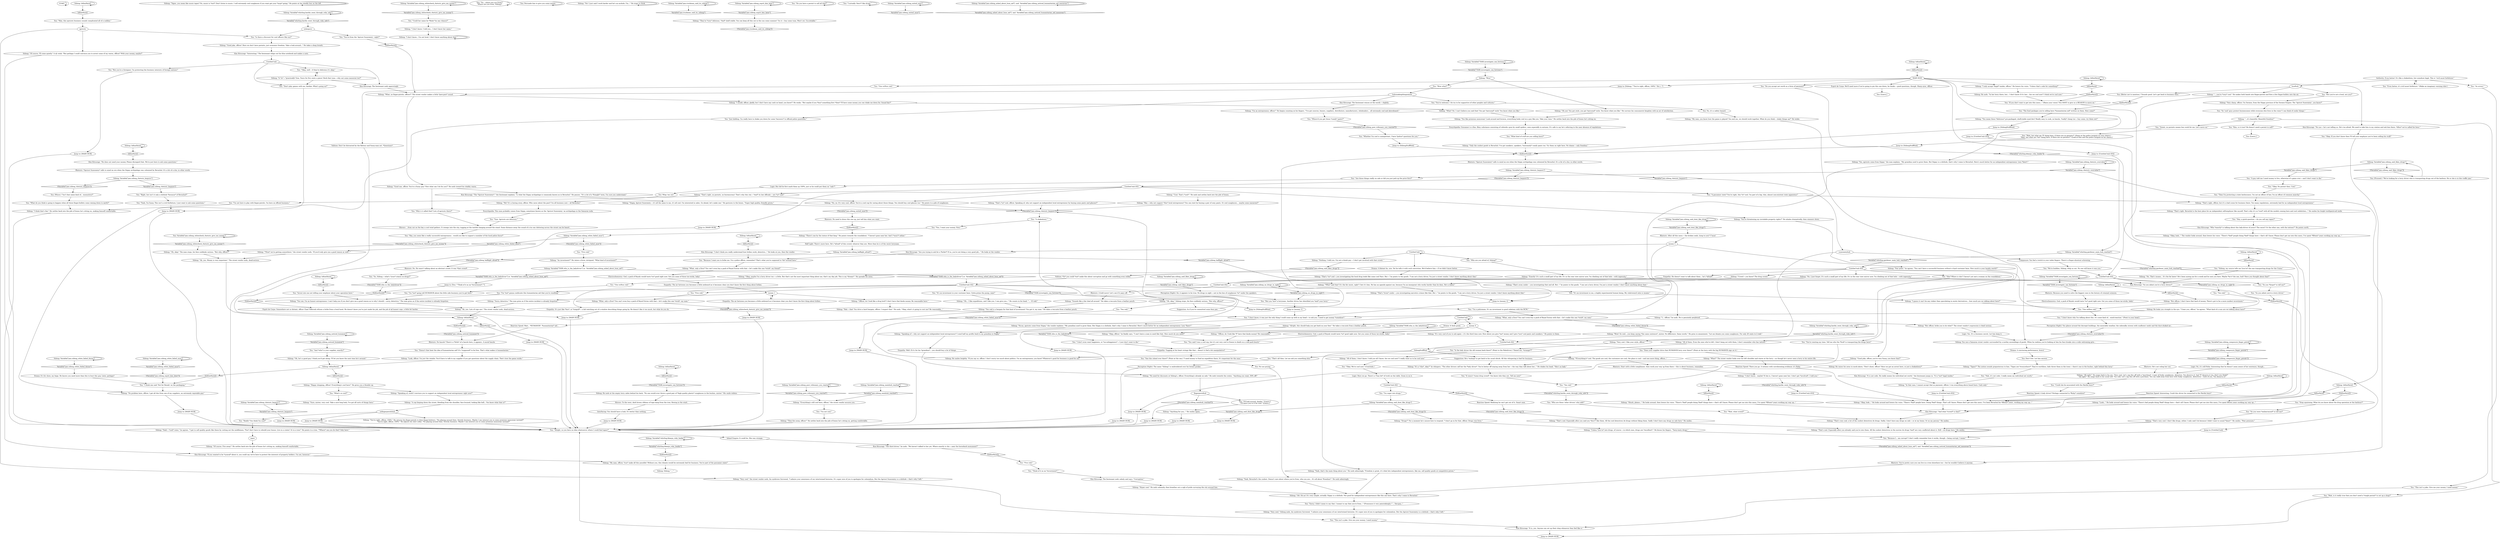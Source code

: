 # JAM / HUMANITARIAN AID
# Siileng, the humanitarian aid guy!
# ==================================================
digraph G {
	  0 [label="START"];
	  1 [label="input"];
	  2 [label="Rhetoric: You're pretty sure you can live in a tree elsewhere too -- but he wouldn't believe it anyway."];
	  3 [label="You: No use prying."];
	  4 [label="Siileng: \"Oh... I like expeditions, and I like you. I can give you...\" He counts in his head. \"... 10 reál.\""];
	  5 [label="Siileng: \"Fair point,\" he agrees, \"You can't have a successful business without a loyal customer base. How much is your loyalty worth?\""];
	  6 [label="You: \"Ten reál.\""];
	  7 [label="Siileng: \"Shush, please...\" He looks around, then lowers his voice. \"There's *bad* people doing *bad* things here -- that's all I know. Please don't get me into this mess, I've spent *fifteen* years working my way up...\""];
	  8 [label="Kim Kitsuragi: \"Who *exactly* is talking about this lady-driver of yours? The racist? Or the other one, with the tattoos?\" He points north."];
	  9 [label="Siileng: \"Tapes, you mean like music tapes? No, music is *out*! Don't listen to music. I sell extremely cool sunglasses if you want get your *mojo* going.\" He points at the shoddy box on the left."];
	  10 [label="You: \"Alright, so you have no idea whatsoever where I could find tapes?\""];
	  11 [label="MAIN HUB"];
	  12 [label="Kim Kitsuragi: \"The *Apricot Suzerainty*,\" the lieutenant explains, \"is what the Siigay archipelago is commonly known as in Revachol.\" He pauses. \"It's a bit of a *fraught* term, I'm sure you understand.\""];
	  13 [label="You: \"Just kidding. I'm really here to shake you down for some *answers* to official police questions.\""];
	  14 [label="You: \"Right, but isn't it only a shithole *because* of Revachol?\""];
	  15 [label="apricots"];
	  16 [label="Siileng: \"Oh! Oh no! It's very simple, actually. Siigay is a shithole. Not good for independent entrepreneurs like this one here. That's why I came to Revachol.\""];
	  17 [label="Jump to: [SiilengStuffHub]"];
	  18 [label="Jump to: [Siileng: \"\"You're right, officer, 100%.\" He r...\"]"];
	  19 [label="You: \"What kind of stuff are you selling here?\""];
	  20 [label="Untitled hub (03)"];
	  21 [label="Siileng: \"Siigay, Apricot Suzerainty -- it's all the same to me, it's all cool. I'm interested in sales. Go ahead, let's make one.\" He gestures to the boxes. \"Super high quality, friendly prices.\""];
	  22 [label="Siileng: \"No-no, apricots come from Siigay,\" the vendor explains. \"My grandma used to grow them. But Siigay is a shithole, that's why I came to Revachol. Here's much better for an independent entrepreneur. Less *laws*.\""];
	  23 [label="Siileng: \"Ah, yes. Money is very important.\" The street vendor nods, dead-serious."];
	  24 [label="Siileng: Variable[\"TASK.investigate_sea_fortress\"]"];
	  25 [label="Variable[\"TASK.investigate_sea_fortress\"]", shape=diamond];
	  26 [label="!(Variable[\"TASK.investigate_sea_fortress\"])", shape=diamond];
	  27 [label="You: \"I'm *not* gonna confiscate this humanitarian aid that you're reselling.\""];
	  28 [label="You: \"I'm *not* going tell HUMANOX about the little side business you've got here.\""];
	  29 [label="Siileng: \"Officer, do I look like *I* have that kinda money? Be reasonable.\""];
	  30 [label="You: \"One million reál.\""];
	  31 [label="Untitled hub (03)"];
	  32 [label="Siileng: \"It's a *she*, okay?\" he whispers. \"The other drivers call her the *lady driver*. You're better off staying away from her -- the way they talk about her...\" He shakes his head. \"She's no lady.\""];
	  33 [label="Jump to: [Untitled hub (03)]"];
	  34 [label="Reaction Speed: A lady driver? Perhaps connected to *Ruby* somehow?"];
	  35 [label="Siileng: \"I don't know... I'm not local. I don't know anything about that.\""];
	  36 [label="Jump to: [Untitled hub (03)]"];
	  37 [label="You: \"So... where are you from?\"\n\"Where are you from, Siileng?\""];
	  38 [label="Siileng: \"Me? It's a boring story, officer. Who cares about the past? I'm all business now -- all Revachol.\""];
	  39 [label="Siileng: He raises his arms in mock alarm. \"Don't shoot, officer! Have we got an arrest here, or just a shakedown?\""];
	  40 [label="You: \"This isn't a joke. Give me your money. I need money.\""];
	  41 [label="hubsmakingthingseasier"];
	  42 [label="Siileng: \"A cop limping down the street, bleeding from the shoulder, face bruised, looking like hell... You know what that is?\""];
	  43 [label="Jump to: [MAIN HUB]"];
	  44 [label="You: \"But you're a foreigner. I'm protecting the business interests of foreign nations!\""];
	  45 [label="You: \"Doesn't that beat the idea of humanitarian aid? It's *supposed* to be free. That's what makes it humanitarian.\""];
	  46 [label="Untitled hub"];
	  47 [label="Esprit de Corps: We'll need more if we're going to pin this one down, he thinks -- good questions, though. Sharp eyes, officer."];
	  48 [label="You: Persuade him to give you some money."];
	  49 [label="You: Variable[\"jam.siileng_whitecheck_rhetoric_give_me_money\"]"];
	  50 [label="Variable[\"jam.siileng_whitecheck_rhetoric_give_me_money\"]", shape=diamond];
	  51 [label="!(Variable[\"jam.siileng_whitecheck_rhetoric_give_me_money\"])", shape=diamond];
	  52 [label="Siileng: Variable[\"jam.siileng_white_failed_once\"]"];
	  53 [label="Variable[\"jam.siileng_white_failed_once\"]", shape=diamond];
	  54 [label="!(Variable[\"jam.siileng_white_failed_once\"])", shape=diamond];
	  55 [label="Siileng: \"Alright, this should help you get back on your feet.\" He takes a ten-note from a leather pouch."];
	  56 [label="You: \"I don't even want happiness, or *un-unhappiness* -- I just don't want to die.\""];
	  57 [label="Rhetoric: After all this mess -- the broken seals, lying to you? C'mon!"];
	  58 [label="Siileng: \"That's *even* cooler -- you investigating narcotics crimes like that. But --\" he points to the goods. \"I am not a lorry driver, I'm just a street vendor. I don't know anything about that.\""];
	  59 [label="Siileng: IsKimHere()"];
	  60 [label="IsKimHere()", shape=diamond];
	  61 [label="!(IsKimHere())", shape=diamond];
	  62 [label="Siileng: \"No! I just said I work harder and he's an asshole. I'm...\" He stops to think."];
	  63 [label="Reaction Speed: Realizing he can't get out of it. Smart man."];
	  64 [label="You: \"Wait, what crowd?\""];
	  65 [label="Siileng: \"All of them, I don't know. I told you all I know. Are we cool now? I really want us to be cool now.\""];
	  66 [label="Siileng: \"I don't know... maybe? If she is, I haven't gone near her. I don't get *involved*, I told you.\""];
	  67 [label="You: \"Hey, you seem like a really successful entrepreneur... would you like to support a member of the local police force?\""];
	  68 [label="Siileng: \"... you're *very* cool.\" He makes both hands into finger-pistols and fires a few finger-bullets into the air."];
	  69 [label="You: \"You're from the 'Apricot Suzerainty', right?\""];
	  70 [label="You: \"Why's it called that? Lots of apricots there?\""];
	  71 [label="You: \"This isn't a joke. Give me your money. I need money.\""];
	  72 [label="Siileng: \"Of course, I'll come quietly.\" A sly wink. \"But perhaps I could convince you to arrest some of my wares, officer? With your money, maybe?\""];
	  73 [label="You: (Wince.) \"Isn't that name kind of... insensitive?\""];
	  74 [label="nolaupuru"];
	  75 [label="Logic: No, it's still Ruby. Interesting that he doesn't seem aware of her existence, though..."];
	  76 [label="nofingerpistolshub"];
	  77 [label="Siileng: \"Cool. That's *cool*.\" He nods and settles back into the pile of boxes."];
	  78 [label="Siileng: Variable[\"jam.truckman_said_its_siileng\"]"];
	  79 [label="Variable[\"jam.truckman_said_its_siileng\"]", shape=diamond];
	  80 [label="!(Variable[\"jam.truckman_said_its_siileng\"])", shape=diamond];
	  81 [label="Jump to: [MAIN HUB]"];
	  82 [label="Siileng: Variable[\"jam.siileng_noticed_humanox\"]"];
	  83 [label="Variable[\"jam.siileng_noticed_humanox\"]", shape=diamond];
	  84 [label="!(Variable[\"jam.siileng_noticed_humanox\"])", shape=diamond];
	  85 [label="Empathy: The air between you becomes a little awkward as it becomes clear you don't know the first thing about bribes."];
	  86 [label="Jump to: [money 1]"];
	  87 [label="Drama: A blatant lie, sire. Yet he tells it with such conviction. We'd believe him -- if we didn't know better."];
	  88 [label="You: \"Who are you afraid of, Siileng?\""];
	  89 [label="You: \"Okay. If you don't know then I'll tell your employer you've been selling his stuff.\""];
	  90 [label="Siileng: \"Okay, look...\" The vendor looks around, then lowers his voice. \"There's *bad* people doing *bad* things here -- that's all I know. Please don't get me into this mess, I've spent *fifteen* years working my way up...\""];
	  91 [label="Siileng: \"All of them. Even the ones who've left. I don't hang out with them, I don't remember who has tattoos.\""];
	  92 [label="Siileng: \"There's one by the statue of that king.\" He points towards the roundabout. \"I haven't gone near her. And I *won't* either.\""];
	  93 [label="You: \"Nah, it's not code. I really mean my individual net worth.\""];
	  94 [label="Siileng: He nods at the empty lorry cabin behind his back. \"No one would ever throw a good pair of *high quality plastic* sunglasses in the bushes, mister.\" His smile widens."];
	  95 [label="Siileng: Variable[\"jam.siileng_mainhub_reached\"]"];
	  96 [label="Variable[\"jam.siileng_mainhub_reached\"]", shape=diamond];
	  97 [label="!(Variable[\"jam.siileng_mainhub_reached\"])", shape=diamond];
	  98 [label="You: Whip 'em out!"];
	  99 [label="Siileng: Variable[\"jam.siileng_rhetoric_overvalue\"]"];
	  100 [label="Variable[\"jam.siileng_rhetoric_overvalue\"]", shape=diamond];
	  101 [label="!(Variable[\"jam.siileng_rhetoric_overvalue\"])", shape=diamond];
	  102 [label="Siileng: \"...it's beautiful. Beautiful freedom!\""];
	  103 [label="Siileng: \"Yeah -- *cool* ruins,\" he agrees. \"I get to sell quality goods like these by cutting out the middlemen. *You* don't have to rebuild your house. Live in a crater! Or in a tree!\" He points to a tree. \"*Where* can you do that? Only here.\""];
	  104 [label="Siileng: \"Oh yes! You got style, you got *personal* style. You know what you like.\" He surveys his consumerist kingdom with an air of satisfaction."];
	  105 [label="You: \"Wow what?\""];
	  106 [label="You: [Leave.]"];
	  107 [label="Kim Kitsuragi: \"It is, yes. Anyone can set up their shop whenever they feel like it.\""];
	  108 [label="Siileng: IsKimHere()"];
	  109 [label="IsKimHere()", shape=diamond];
	  110 [label="!(IsKimHere())", shape=diamond];
	  111 [label="SiilengStuffHub"];
	  112 [label="You: \"And *who* is your supplier, exactly?\""];
	  113 [label="Reaction Speed: Wait... *HUMANOX*, *humanitarian* aid..."];
	  114 [label="Siileng: \"Oh, okay.\" The man stops, his face suddenly serious. \"But why, officer?\""];
	  115 [label="Siileng: Variable[\"jam.siileng_whitecheck_rhetoric_give_me_money\"]"];
	  116 [label="Variable[\"jam.siileng_whitecheck_rhetoric_give_me_money\"]", shape=diamond];
	  117 [label="!(Variable[\"jam.siileng_whitecheck_rhetoric_give_me_money\"])", shape=diamond];
	  118 [label="Electrochemistry: God, a pack of Royals would taste *so* good right now. Get you some of those tar-sticks, baby!"];
	  119 [label="You: \"See this island over there?\" (Point at the sea.) \"I need money to fund an expedition there. It's important for the case.\""];
	  120 [label="Drama: It feels great."];
	  121 [label="You: (Proceed.) \"We're looking for a lorry driver who is transporting drugs out of the harbour. He or she is in this traffic jam.\""];
	  122 [label="Siileng: Variable[\"jam.siileng_said_dont_like_drugs\"]"];
	  123 [label="Variable[\"jam.siileng_said_dont_like_drugs\"]", shape=diamond];
	  124 [label="!(Variable[\"jam.siileng_said_dont_like_drugs\"])", shape=diamond];
	  125 [label="Siileng: \"Okay, maybe I'm a lorry driver too -- a little. But that's not the most important thing about me, that's my day job. This is my *dream*.\" He spreads his arms."];
	  126 [label="You: \"Could she be associated with the Hardie boys?\""];
	  127 [label="Jump to: [MAIN HUB]"];
	  128 [label="You: \"Yeah, I'm funny. This isn't a civil forfeiture, I just want to ask some questions.\""];
	  129 [label="Siileng: He smiles brightly. \"If you say so, officer. I don't worry too much about politics. I'm an entrepreneur, you know? Whatever's good for business is good for me.\""];
	  130 [label="You: \"Where'd you get those *comfy* pants?\""];
	  131 [label="Jump to: [SiilengStuffHub]"];
	  132 [label="You: \"Because I want you to bribe me. I'm a police officer, remember? That's what you're supposed to *do* around here.\""];
	  133 [label="Siileng: \"Sorry, detective.\" The man grins as if the entire incident is already forgotten."];
	  134 [label="You: \"Five reál.\""];
	  135 [label="Suggestion: He's *aching* to get back to his usual shtick. All this whispering is bad for business."];
	  136 [label="You: \"Do you have a permit to sell all that?\""];
	  137 [label="Siileng: \"Good joke, officer! Here we don't have permits, just economic freedom. Take a look around...\" He takes a deep breath."];
	  138 [label="Siileng: \"No need for discounts at Siileng's, officer. Everything's already on sale.\" He nods towards the crates. \"Anything you want, 50% off!\""];
	  139 [label="Jump to: [MAIN HUB]"];
	  140 [label="Siileng: \"Then fire away, officer!\" He settles back into the pile of boxes he's sitting on, getting comfortable."];
	  141 [label="Siileng: \"What? No. I can't believe you said that! You got *personal* style! You know what you like.\""];
	  142 [label="Siileng: \"I think that's fair.\" He settles back into the pile of boxes he's sitting on, making himself comfortable."];
	  143 [label="Siileng: IsKimHere()"];
	  144 [label="IsKimHere()", shape=diamond];
	  145 [label="!(IsKimHere())", shape=diamond];
	  146 [label="Siileng: Variable[\"jam.siileng_rhetoric_laupuru\"]"];
	  147 [label="Variable[\"jam.siileng_rhetoric_laupuru\"]", shape=diamond];
	  148 [label="!(Variable[\"jam.siileng_rhetoric_laupuru\"])", shape=diamond];
	  149 [label="Jump to: [MAIN HUB]"];
	  150 [label="Siileng: \"That's right, no permits, no bureaucracy! That's why this city -- *and* its law officials -- are *so* cool!\""];
	  151 [label="You: \"Then I'm protecting a state lawlessness. I'm not an officer of law, I'm an officer of common anarchy.\""];
	  152 [label="Siileng: \"Hyper cool.\" He nods solemnly, then breathes out a sigh of pride surveying the city around him."];
	  153 [label="Empathy: It's just like *bus*, or *seagull* -- a kid watching out of a window describing things going by. He doesn't like it too much, but what do you do."];
	  154 [label="You: \"It's an investment in your customer base. Gotta prime the pump, man!\""];
	  155 [label="You: \"A guy told me I need money to live, otherwise it's game over -- and I don't want to die.\""];
	  156 [label="Siileng: \"That's even cooler -- you investigating that and all. But --\" he points to the goods. \"I am not a lorry driver, I'm just a street vendor. I don't know anything about that.\""];
	  157 [label="Rhetoric: No. He wasn't talking about an abstract crowd. It was *that crowd*."];
	  158 [label="Empathy: He doesn't want to talk about them... he's *afraid*."];
	  159 [label="You: \"Who are these 'other drivers' who talk?\""];
	  160 [label="Inland Empire: It could be. She was strange."];
	  161 [label="Siileng: \"Tapes?\" The notion sounds preposterous to him. \"Tapes are *everywhere*! They're worthless, kids throw them in the trees -- there's one in the bushes, right behind this lorry.\""];
	  162 [label="Siileng: \"That's right, officer, but it's a bad scene for business there. Too many regulations, extremely bad for an independent local entrepreneur.\""];
	  163 [label="Siileng: \"Yeah, that's the main thing about you.\" He nods admiringly. \"Freedom is great, it's what lets independent entrepreneurs, like me, sell quality goods at competitive prices.\""];
	  164 [label="You: Don't fret. Let him answer."];
	  165 [label="Siileng: \"Look, officer. I'm just the retailer. You'd have to talk to my supplier if you got questions about the supply chain. That's how the game works.\""];
	  166 [label="Siileng: \"It *is* -- *practically* free. Yours for five cents a piece! Rock that tuna -- why not some macaroni too?\""];
	  167 [label="Siileng: \"They're *very* delicious. *And* shelf stable. You can keep all this out in the sun come summer! Try it -- buy some tuna. Won't rot. Un-rottable.\""];
	  168 [label="Drama: It's for show, my liege. He knows you need more than this to bust this guy. Later, perhaps?"];
	  169 [label="Siileng: \"It's very cool of you to ask again -- it's the third time now. How about you give *me* money and I give *you* cool pants and sneakers.\" He points to them."];
	  170 [label="You: \"Five reál.\""];
	  171 [label="Siileng: \"Oh, okay.\" Siileng stops, his face suddenly serious. \"But why, officer?\""];
	  172 [label="Siileng: Variable[\"TASK.who_is_the_ladydriver\"]"];
	  173 [label="Variable[\"TASK.who_is_the_ladydriver\"]", shape=diamond];
	  174 [label="!(Variable[\"TASK.who_is_the_ladydriver\"])", shape=diamond];
	  175 [label="Siileng: \"Drugs?\" For a moment he's unsure how to respond. \"I don't go in for that, officer. Drugs ruin lives.\""];
	  176 [label="Siileng: \"That's very cool, a lot of the coolest detectives do drugs. Sadly, I don't have any drugs on sale -- or at my home. Or on my person.\" He smiles."];
	  177 [label="Siileng: \"Crowd -- you know? The drug crowd.\""];
	  178 [label="You: \"Okay. We're cool now.\" (Conclude.)"];
	  179 [label="Siileng: IsKimHere()"];
	  180 [label="IsKimHere()", shape=diamond];
	  181 [label="!(IsKimHere())", shape=diamond];
	  182 [label="Siileng: He nods. \"In her lorry there, but... I don't know if it's her... Are we cool now? I think we're cool now.\""];
	  183 [label="Siileng: IsKimHere()"];
	  184 [label="IsKimHere()", shape=diamond];
	  185 [label="!(IsKimHere())", shape=diamond];
	  186 [label="You: \"You, I want your money. Now.\""];
	  187 [label="Siileng: \"Good one, officer. You're a funny guy! Now what can I do for you?\" He nods toward his shabby wares."];
	  188 [label="You: \"What do you think is going to happen when all those finger-bullets come raining down to earth?\""];
	  189 [label="Siileng: \"Very cool,\" the street vendor nods, his eyebrows furrowed, \"I admire your awareness of our intertwined histories. It's super nice of you to apologize for colonialism. But the Apricot Suzerainty is a shithole -- that's why I left.\""];
	  190 [label="You: \"Man, this apricots business sounds complicated all of a sudden.\""];
	  191 [label="Kim Kitsuragi: \"If you wanted to be *cynical* about it, you could say we're here to protect the interests of property holders. I'm not, however.\""];
	  192 [label="Jump to: [MAIN HUB]"];
	  193 [label="Siileng: \"Happy shopping, officer! Everything's cool here!\" He gives you a thumbs up."];
	  194 [label="Kim Kitsuragi: \"Interesting.\" The lieutenant whips out his blue notebook and makes a note."];
	  195 [label="Perception (Sight): You glance around the decrepit buildings, the miserable weather, the sidewalks strewn with sunflower seeds and the dust-choked air..."];
	  196 [label="Siileng: \"No, no. It's very cool, officer. You're a cool cop for caring about those things. You should buy cool glasses too.\" He points to a pile of sunglasses."];
	  197 [label="You: \"Okay. No permit then. Cool.\""];
	  198 [label="Rhetoric: A bold move! Let's see if it pays off."];
	  199 [label="You: \"But you *are* a lorryman. Another driver has identified you *and* your lorry.\""];
	  200 [label="Jump to: [Untitled hub]"];
	  201 [label="You: \"So you admit you're a lorry driver.\""];
	  202 [label="Siileng: \"Exactly! It's such a small part of my life. It's in the rear view mirror now. I'm climbing out of that hole -- with ingenuity.\""];
	  203 [label="Siileng: \"Look...\" He looks around and lowers his voice. \"There's bad people doing *bad* things here -- that's all I know. Please don't get me into this mess, I've spent fifteen years working my way up...\""];
	  204 [label="Kim Kitsuragi: \"No use -- he's not telling us. He's too afraid. We need to take him to my station and ask him there. *After* we've called his boss.\""];
	  205 [label="You: \"The food packages you're selling have *humanitarian aid* written on them. How come?\""];
	  206 [label="Siileng: \"Yes, apricots come from Siigay,\" the man explains. \"My grandma used to grow them. But Siigay is a shithole, that's why I came to Revachol. Here's much better for an independent entrepreneur. Less *laws*.\""];
	  207 [label="Composure: You feel a twitch in your index fingers. There's a finger-shootout a-brewing."];
	  208 [label="You: \"Sorry, I didn't mean to say that. I meant to say that you're from...\" (Pronounce it very painstakingly.) \"... See-guy...\""];
	  209 [label="Siileng: \"Speaking of, could I convince you to support an independent local entrepreneur right now?\""];
	  210 [label="You: [Leave.]"];
	  211 [label="Siileng: Variable[\"jam.siileng_esprit_kim_later\"]"];
	  212 [label="Variable[\"jam.siileng_esprit_kim_later\"]", shape=diamond];
	  213 [label="!(Variable[\"jam.siileng_esprit_kim_later\"])", shape=diamond];
	  214 [label="Siileng: \"*Now* we're getting somewhere,\" the street vendor nods. \"If you'd only give me a good reason as well...\""];
	  215 [label="Siileng: Variable[\"jam.siileng_white_failed_thrice\"]"];
	  216 [label="Variable[\"jam.siileng_white_failed_thrice\"]", shape=diamond];
	  217 [label="!(Variable[\"jam.siileng_white_failed_thrice\"])", shape=diamond];
	  218 [label="Electrochemistry: God, a pack of Royals would taste *so* good right now. Get you some of those tar-sticks, baby!"];
	  219 [label="You: \"Ten reál.\""];
	  220 [label="You: \"Because I... am corrupt? I don't really remember how it works, though -- being corrupt, I mean.\""];
	  221 [label="Untitled hub"];
	  222 [label="You: \"I actually *don't* like drugs.\""];
	  223 [label="Siileng: Variable[\"jam.siileng_said_likes_drugs\"]"];
	  224 [label="Variable[\"jam.siileng_said_likes_drugs\"]", shape=diamond];
	  225 [label="!(Variable[\"jam.siileng_said_likes_drugs\"])", shape=diamond];
	  226 [label="Siileng: IsKimHere()"];
	  227 [label="IsKimHere()", shape=diamond];
	  228 [label="!(IsKimHere())", shape=diamond];
	  229 [label="You: \"If you don't want to get into this mess...\" (Raise your voice) \"You HAVE to give us a REASON to move on.\""];
	  230 [label="Jump to: [Untitled hub (03)]"];
	  231 [label="Jump to: [MAIN HUB]"];
	  232 [label="Rhetoric: No need to dress this one up, just tell him what you want."];
	  233 [label="Siileng: \"Sure, mister, very cool. Take a nice long look, I've got all sorts of things here.\""];
	  234 [label="Siileng: \"*Everything's* cool. The goods are cool, the customers are cool, the place is cool -- and one more thing, officer...\""];
	  235 [label="You: \"Is there a discount for cool officers like me?\""];
	  236 [label="You: \"Yum. Apricots are delicious.\""];
	  237 [label="localhub"];
	  238 [label="You: \"A shakedown.\""];
	  239 [label="Rhetoric: *Apricot Suzerainty* calls to mind an era when the Siigay archipelago was colonized by Revachol. It's a bit of a slur, in other words."];
	  240 [label="Siileng: \"I would, officer, gladly, but I don't have any cash on hand, you know?\" He winks. \"But maybe if you *buy* something first *then* I'll have some money you can shake me down for. Sound fair?\""];
	  241 [label="You: \"I'm not here to play with finger-pistols. I'm here on official business.\""];
	  242 [label="You: \"Wait, but what am *I* doing here, if there are no permits?\" (Stare at the police insignia on your sleeve.)\n\"Wait, but what are *we* doing here, if there are no permits?\" (Look at Kim and the police insignia on his sleeve.)"];
	  243 [label="Siileng: \"That's right. Revachol is the best place for an independent self-employer like myself. That's why it's so *cool* with all the models coming here and cool celebrities...\" He smiles his bright toothpaste-ad smile."];
	  244 [label="Siileng: \"Hey -- why not support *this* local entrepreneur? You can start by buying a pair of sexy pants. Or cool sunglasses... maybe some macaroni?\""];
	  245 [label="Jump to: [MAIN HUB]"];
	  246 [label="Kim Kitsuragi: The lieutenant winces at the words -- slightly."];
	  247 [label="You: \"I don't know why I'm talking about this. It's some kind of... mind-reaction.\" (Point to your head.)"];
	  248 [label="Siileng: \"Officer, do I look like a drug lord? I don't have that kinda money. Be reasonable here.\""];
	  249 [label="You: \"Ten reál.\""];
	  250 [label="Perception (Sight): Sir, it appears to be true. No drugs in sight -- not in the box of sunglasses *or* under the speakers."];
	  251 [label="Siileng: \"That's cool. Especially after you already said you're into them. All the coolest detectives in the movies do drugs *and* are very conflicted about it. Still -- no drugs here.\" He smiles."];
	  252 [label="Siileng: Variable[\"jam.siileng_no_drugs_in_sight\"]"];
	  253 [label="Variable[\"jam.siileng_no_drugs_in_sight\"]", shape=diamond];
	  254 [label="!(Variable[\"jam.siileng_no_drugs_in_sight\"])", shape=diamond];
	  255 [label="You: \"So you were *embarrassed* to tell me?\""];
	  256 [label="Siileng: \"Nothing, I told you. I'm not a dumb guy -- I don't get involved with that crowd. \""];
	  257 [label="You: \"It wasn't *some drug crowd*. You know who they are. Tell me now!\""];
	  258 [label="Siileng: Variable[\"whirling.klaasje_ruby_leader\"]"];
	  259 [label="Variable[\"whirling.klaasje_ruby_leader\"]", shape=diamond];
	  260 [label="!(Variable[\"whirling.klaasje_ruby_leader\"])", shape=diamond];
	  261 [label="Siileng: \"I only accept *legal* tender, officer.\" He lowers his voice. \"Unless that's code for something?\""];
	  262 [label="You: \"Hey, a quick question -- do you sell any tapes?\""];
	  263 [label="Jump to: [SiilengStuffHub]"];
	  264 [label="Siileng: IsKimHere()"];
	  265 [label="IsKimHere()", shape=diamond];
	  266 [label="!(IsKimHere())", shape=diamond];
	  267 [label="Siileng: Variable[\"whirling.hardie_went_through_ruby_info\"]"];
	  268 [label="Variable[\"whirling.hardie_went_through_ruby_info\"]", shape=diamond];
	  269 [label="!(Variable[\"whirling.hardie_went_through_ruby_info\"])", shape=diamond];
	  270 [label="Siileng: Variable[\"whirling.hardie_went_through_ruby_info\"]"];
	  271 [label="Variable[\"whirling.hardie_went_through_ruby_info\"]", shape=diamond];
	  272 [label="!(Variable[\"whirling.hardie_went_through_ruby_info\"])", shape=diamond];
	  273 [label="Siileng: \"Ten reál is a bargain for that kind of investment! You got it, my man.\" He takes a ten-note from a leather pouch."];
	  274 [label="Siileng: IsKimHere()"];
	  275 [label="IsKimHere()", shape=diamond];
	  276 [label="!(IsKimHere())", shape=diamond];
	  277 [label="Empathy: The air between you becomes a little awkward as it becomes clear you don't know the first thing about bribes."];
	  278 [label="You: \"One million reál.\""];
	  279 [label="money 3"];
	  280 [label="Jump to: [You: \"\"Think of it as an *investment*.\"\"]"];
	  281 [label="Volition: *Or* you could *not* make this about corruption and go with something even wilder."];
	  282 [label="Siileng: \"That's very cool. I don't like drugs, either. I only said I do because I didn't want to sound *lame*.\" He smiles. \"Peer pressure.\""];
	  283 [label="Siileng: \"No. I just forgot. It's such a small part of my life. It's in the rear view mirror now. I'm climbing out of that hole -- with ingenuity.\""];
	  284 [label="You: \"Could her name be *Ruby* by any chance?\""];
	  285 [label="Rhetoric: Start with a little compliment, then work your way up from there -- this is about business, remember."];
	  286 [label="Shivers: ...from out on the bay a cool wind gathers. It sweeps into the city, tugging at the textiles hanging around the stand. Some distance away the sound of a tin can clattering across the street can be heard..."];
	  287 [label="Siileng: IsKimHere()"];
	  288 [label="IsKimHere()", shape=diamond];
	  289 [label="!(IsKimHere())", shape=diamond];
	  290 [label="Siileng: \"Very cool. I like your style, officer.\""];
	  291 [label="Reaction Speed: There you go. A witness with corroborating evidence: it's Ruby."];
	  292 [label="Drama: A convincing performance, bravo!"];
	  293 [label="Perception (Sight): The name \"Siileng\" is embroidered over his breast pocket."];
	  294 [label="Siileng: \"Anything for you...\" He smiles again."];
	  295 [label="Siileng: Variable[\"jam.siileng_exited_once\"]"];
	  296 [label="Variable[\"jam.siileng_exited_once\"]", shape=diamond];
	  297 [label="!(Variable[\"jam.siileng_exited_once\"])", shape=diamond];
	  298 [label="Siileng: Variable[\"jam.siileng_asked_about_hum_aid\"]  and  Variable[\"jam.siileng_noticed_humanitarian_aid_macarons\"]"];
	  299 [label="Variable[\"jam.siileng_asked_about_hum_aid\"]  and  Variable[\"jam.siileng_noticed_humanitarian_aid_macarons\"]", shape=diamond];
	  300 [label="!(Variable[\"jam.siileng_asked_about_hum_aid\"]  and  Variable[\"jam.siileng_noticed_humanitarian_aid_macarons\"])", shape=diamond];
	  301 [label="Siileng: \"Ah, yes. Lots of cops are.\" The street vendor nods, dead-serious."];
	  302 [label="Jump to: [MAIN HUB]"];
	  303 [label="Siileng: \"That's cool. Especially after you said you *don't* like them. All the cool detectives do drugs without liking them. Sadly I don't have any drugs on sale here.\" He smiles."];
	  304 [label="Siileng: \"That's *so* cool -- you investigating the local drug trade like some cool Narc. But --\" he points to the goods. \"I am not a lorry driver, I'm just a street vendor. I don't know anything about that.\""];
	  305 [label="Untitled hub (02)"];
	  306 [label="You: \"Siileng, my source tells me *you're* the one transporting drugs for the Union.\""];
	  307 [label="Kim Kitsuragi: \"And what *crowd* is that?\""];
	  308 [label="Logic: Here we go. There's a *tiny bit* of truth on the table. Zoom in on it."];
	  309 [label="Siileng: \"All right!\" He snaps back to his act. \"Very cool. Let's cap this off with a *purchase*. A pair of funky sunglasses, detective. You deserve it! And *I* deserve it too, don't you think?\"\n\"All right!\" He snaps back to his usual self. \"Ice cold. Let's cap this off with a purchase. You can walk away from here with funky sunglasses, detectives -- both of you. You deserve it!\" "];
	  310 [label="Jump to: [Untitled hub (03)]"];
	  311 [label="You: \"I'll look around, thanks.\" [Leave.]\n\"I'll leave you to it for now.\" [Leave.]"];
	  312 [label="You: No, it's a safety hazard."];
	  313 [label="Siileng: \"That's *so* cool, officer. Speaking of, why not support an independent local entrepreneur by buying some pants and glasses?\""];
	  314 [label="Siileng: Siileng: \"...\""];
	  315 [label="Encyclopedia: Gossamer is a fine, filmy substance consisting of cobwebs spun by small spiders, seen especially in autumn. It's safe to say he's referring to the near absence of regulations."];
	  316 [label="Volition: Don't be distracted by the flattery and funny-man act. *Questions*."];
	  317 [label="Siileng: \"But officer, I don't have that kind of money. There's got to be a more modest investment.\""];
	  318 [label="Kim Kitsuragi: The lieutenant nods calmly and says: \"Corruption.\""];
	  319 [label="Siileng: \"An investment?\" He raises a brow, intrigued. \"What kind of investment?\""];
	  320 [label="Siileng: \"What, only a fiver? You can't even buy a pack of Royal Extras with that -- let's make this one *stick*, my man.\""];
	  321 [label="Siileng: He looks you straight in the eye. \"I hear you, officer,\" he agrees. \"What kind of a sum are we talking about here?\""];
	  322 [label="Siileng: \"Sounds like a fair deal all around.\" He takes a ten-note from a leather pouch."];
	  323 [label="Siileng: \"I... officer,\" he nods. He is genuinely perplexed."];
	  324 [label="You: \"Five reál.\""];
	  325 [label="You: \"Invest into me not telling your employer about your operation here.\""];
	  326 [label="Kim Kitsuragi: \"So you admit you're a lorry driver?\""];
	  327 [label="You: \"Stop squirming. What do you know about the drug operation at the harbour?\""];
	  328 [label="Siileng: \"Okay, look...\" He looks around and lowers his voice. \"There's *bad* people here. Doing *bad* things. That's all I know. Please don't get into this mess. I've been Revachol for *fifteen* years, working my way up...\""];
	  329 [label="Untitled hub (03)"];
	  330 [label="Reaction Speed: Interesting. Could this driver be connected to the Hardie boys?"];
	  331 [label="Kim Kitsuragi: \"It is not code. He really means his individual net worth,\" the lieutenant jumps in. \"It is *not* legal tender.\""];
	  332 [label="Authority: Even better! It's like a shakedown, but somehow legal. This is \"civil asset forfeiture.\""];
	  333 [label="Siileng: \"You're threatening my inviolable property rights?\" He inhales dramatically, then simmers down."];
	  334 [label="You: \"So 'cool' guys protect businessmen while everyone else lives in the ruins? I can think of cooler things.\""];
	  335 [label="Rhetoric: *Apricot Suzerainty* calls to mind an era when the Siigay archipelago was colonized by Revachol. It's a bit of a slur, in other words."];
	  336 [label="Siileng: \"Of course. Fire away!\" He settles back into the pile of boxes he's sitting on, making himself comfortable."];
	  337 [label="Siileng: Variable[\"jam.siileng_post_tribunary_you_reacted\"]"];
	  338 [label="Variable[\"jam.siileng_post_tribunary_you_reacted\"]", shape=diamond];
	  339 [label="!(Variable[\"jam.siileng_post_tribunary_you_reacted\"])", shape=diamond];
	  340 [label="Siileng: \"I'm an entrepreneur, officer!\" He begins counting on his fingers. \"I've got sources, buyers, suppliers, distributors, manufacturers, wholesalers... all extremely cool and aboveboard.\""];
	  341 [label="Suggestion: As if you've committed some faux pas."];
	  342 [label="You: \"I don't know, it was just the only thing I could come up with in my head -- to ask you. I need to get money *somehow*.\""];
	  343 [label="money 1"];
	  344 [label="Siileng: \"You see, I'm an honest entrepreneur. I can't help you if you don't give me a good reason as to why I should -- sorry, detective.\" The man grins as if the entire incident is already forgotten."];
	  345 [label="Siileng: \"Hah -- that! You drive a hard bargain, officer. I respect that.\" He nods. \"Okay, what's it going to cost me? Be reasonable...\""];
	  346 [label="Jump to: [money 1]"];
	  347 [label="Siileng: \"*Who* said that? It's the fat racist, right? I bet it's him. He has an agenda against me, because I'm an immigrant who works harder than he does. He's a hater.\""];
	  348 [label="Untitled hub"];
	  349 [label="You: \"You're wasting my time. Tell me who the *fuck* is transporting the drugs here!\""];
	  350 [label="You: \"Is the lady driver the old woman back there?\" (Point to the Paledriver.) \"Dazed out, *strange*?\""];
	  351 [label="Jump to: [MAIN HUB]"];
	  352 [label="You: \"Really? You think I'm cool?\""];
	  353 [label="You: \"Whether I'm cool is unimportant, I have *police* questions for you.\""];
	  354 [label="Siileng: Variable[\"TASK.investigate_sea_fortress\"]"];
	  355 [label="Variable[\"TASK.investigate_sea_fortress\"]", shape=diamond];
	  356 [label="!(Variable[\"TASK.investigate_sea_fortress\"])", shape=diamond];
	  357 [label="Kim Kitsuragi: The lieutenant nods approvingly."];
	  358 [label="You: \"I think one said 'Not for Resale' on the packaging.\""];
	  359 [label="Jump to: [MAIN HUB]"];
	  360 [label="Siileng: \"Yeah, Revachol's the coolest. Doesn't care about where you're from, who you are... It's all about *freedom*.\" He nods admiringly."];
	  361 [label="Logic: Yes. It's a business secret. Let him keep it."];
	  362 [label="Siileng: IsKimHere()"];
	  363 [label="IsKimHere()", shape=diamond];
	  364 [label="!(IsKimHere())", shape=diamond];
	  365 [label="You: \"Think of it as an *investment*.\""];
	  366 [label="Siileng: \"What, only a fiver? You can't even buy a pack of Royal Extras with that -- let's make this one *stick*, my friend!\""];
	  367 [label="Siileng: \"But officer, bribe you to do what?\" The street vendor's expression is dead serious."];
	  368 [label="You: \"You said I was a cool cop, but it's not very cool to freeze to death on a cold park bench.\""];
	  369 [label="money 4"];
	  370 [label="You: \"I'm super into drugs.\""];
	  371 [label="You: \"We're buddies, Siileng. Help us out. No one will know it was you.\""];
	  372 [label="Siileng: Variable[\"jam.siileng_composure_finger_pistols\"]"];
	  373 [label="Variable[\"jam.siileng_composure_finger_pistols\"]", shape=diamond];
	  374 [label="!(Variable[\"jam.siileng_composure_finger_pistols\"])", shape=diamond];
	  375 [label="fingerpistolhub"];
	  376 [label="Logic: But did he first mark them up 100%, just so he could put them on \"sale\"?"];
	  377 [label="Siileng: \"My man, you know how the game is played! You and me, we should work together. What do you think -- shake things up?\" He winks."];
	  378 [label="Siileng: \"What, no finger-pistols, officer?\" The street vendor makes a little *pew-pew* sound."];
	  379 [label="Siileng: \"You're right, officer, 100%.\" He returns his finger-pistols to their finger-holsters. \"No playing around then. Strictly business. Maybe I can interest you in some premium menswear instead?\"\n\"You're right, officer, 100%.\" He adjusts his shirt collar. \"No playing around then. Strictly business. Maybe I can interest you in some premium menswear instead?\""];
	  380 [label="You: \"I'm not cool.\""];
	  381 [label="Jump to: [MAIN HUB]"];
	  382 [label="Siileng: You see a Samaran street vendor surrounded by a motley assemblage of goods. When he realizes you're looking at him his face breaks into a wide welcoming grin..."];
	  383 [label="Jump to: [SiilengStuffHub]"];
	  384 [label="Rhetoric: No hassle? There's a *little* of a hassle here, it appears. A moral hassle."];
	  385 [label="Untitled hub (02)"];
	  386 [label="Jump to: [MAIN HUB]"];
	  387 [label="Jump to: [MAIN HUB]"];
	  388 [label="Kim Kitsuragi: \"Are you trying to ask for a *bribe*? If so, you're not doing a very good job...\" He looks at the vendor."];
	  389 [label="You: \"One million reál.\""];
	  390 [label="You: \"So, Siileng -- what's *your* stance on drugs?\""];
	  391 [label="Half Light: There's more here. He's *afraid* of this crowd, whoever they are. More than he is of the racist lorryman."];
	  392 [label="Siileng: IsKimHere()"];
	  393 [label="IsKimHere()", shape=diamond];
	  394 [label="!(IsKimHere())", shape=diamond];
	  395 [label="Kim Kitsuragi: \"The third driver,\" he nods. \"We haven't talked to her yet. Where exactly is she -- near the horseback monument?\""];
	  396 [label="Rhetoric: He's not ruling her out."];
	  397 [label="Siileng: \"Everything's still cool here, officer,\" the street vendor assures you."];
	  398 [label="Encyclopedia: This man probably comes from Siigay, sometimes known as the 'Apricot Suzerainty,' an archipelago in the Samaran isola."];
	  399 [label="You: (Better not to mention.) \"Sounds good. Let's get back to business then.\""];
	  400 [label="Empathy: Well. If it's for his *grandma*... you should buy a lot of things."];
	  401 [label="You: \"An arrest.\""];
	  402 [label="You: \"Are those things really on sale or did you just jack up the price first?\""];
	  403 [label="You: \"A gossamer state? You're right, this *is* cool. I'm part of a hip, thin, almost non-existent state apparatus!\""];
	  404 [label="Siileng: Variable[\"jam.siileng_rhetoric_laupuru\"]"];
	  405 [label="Variable[\"jam.siileng_rhetoric_laupuru\"]", shape=diamond];
	  406 [label="!(Variable[\"jam.siileng_rhetoric_laupuru\"])", shape=diamond];
	  407 [label="Siileng: \"My man, officer, *you* make all this possible! Without you, this climate would be extremely bad for business. You're part of the gossamer state!\""];
	  408 [label="Siileng: \"Wow.\""];
	  409 [label="You: \"Kim, is it true? He doesn't need a permit to sell?\""];
	  410 [label="Kim Kitsuragi: \"He does not need your money. Please disregard that. We're just here to ask some questions.\""];
	  411 [label="You: \"That's all then. Let me ask you something else.\""];
	  412 [label="Siileng: Variable[\"jam.siileng_white_failed_once\"]"];
	  413 [label="Variable[\"jam.siileng_white_failed_once\"]", shape=diamond];
	  414 [label="!(Variable[\"jam.siileng_white_failed_once\"])", shape=diamond];
	  415 [label="Esprit de Corps: Somewhere not so distant, officer Chad Tillbrook refuses a bribe from a local hood. He doesn't know you've just made his job, and the job of all honest cops, a little bit harder."];
	  416 [label="Rhetoric: Because you need to solve the biggest case in the history of criminal sciences."];
	  417 [label="Siileng: \"Wow! So cool... you keep saying *the same sentence*, mister. No difference. Same words.\" He grins in amazement. \"Let me donate you some sunglasses. For only 20 cents to 2 reál.\""];
	  418 [label="Jump to: [MAIN HUB]"];
	  419 [label="Electrochemistry: God, a pack of Royals would taste *so* good right now. Get you some of those tar-sticks, baby!"];
	  420 [label="You: \"It's an investment in me, a highly experimental human being. My risk/reward ratio is insane.\""];
	  421 [label="Siileng: IsKimHere()"];
	  422 [label="IsKimHere()", shape=diamond];
	  423 [label="!(IsKimHere())", shape=diamond];
	  424 [label="Siileng: Variable[\"TASK.who_is_the_ladydriver\"] or  Variable[\"jam.siileng_asked_about_hum_aid\"]"];
	  425 [label="Variable[\"TASK.who_is_the_ladydriver\"] or  Variable[\"jam.siileng_asked_about_hum_aid\"]", shape=diamond];
	  426 [label="!(Variable[\"TASK.who_is_the_ladydriver\"] or  Variable[\"jam.siileng_asked_about_hum_aid\"])", shape=diamond];
	  427 [label="Siileng: Variable[\"jam.siileng_said_likes_drugs\"]"];
	  428 [label="Variable[\"jam.siileng_said_likes_drugs\"]", shape=diamond];
	  429 [label="!(Variable[\"jam.siileng_said_likes_drugs\"])", shape=diamond];
	  430 [label="Siileng: \"No. That's insane... It's the fat hater! He's been eyeing me for a week and he sent you here. Maybe *he's* the one, huh? Have you thought about that?\""];
	  431 [label="Siileng: IsKimHere()"];
	  432 [label="IsKimHere()", shape=diamond];
	  433 [label="!(IsKimHere())", shape=diamond];
	  434 [label="Jump to: [MAIN HUB]"];
	  435 [label="Siileng: \"Speaking of -- why not support an independent local entrepreneur? I send half my profits back to my grandma in Siigay.\""];
	  436 [label="Siileng: Variable[\"jam.siileng_rhetoric_laupuru\"]"];
	  437 [label="Variable[\"jam.siileng_rhetoric_laupuru\"]", shape=diamond];
	  438 [label="!(Variable[\"jam.siileng_rhetoric_laupuru\"])", shape=diamond];
	  439 [label="Siileng: \"Very cool,\" Siileng nods, his eyebrows furrowed, \"I admire your awareness of our intertwined histories. It's super nice of you to apologize for colonialism. But the Apricot Suzerainty is a shithole -- that's why I left.\""];
	  440 [label="You: \"You're welcome. I do try to be supportive of other peoples and cultures.\""];
	  441 [label="Siileng: \"Good joke, officer, you're very funny, you know that?\""];
	  442 [label="You: \"I'm a policeman. It's an investment in good relations with the RCM.\""];
	  443 [label="Siileng: \"What, only a fiver? You can't even buy a pack of Royal Extras with that -- let's make this one *stick*, my man.\""];
	  444 [label="Jump to: [MAIN HUB]"];
	  445 [label="Untitled hub (02)"];
	  446 [label="Siileng: \"Unless *you're* into drugs, of course -- in which case, drugs are *excellent*.\" He kisses his fingers. \"Tasty-tasty drugs.\""];
	  447 [label="You: \"So you *forgot* to tell me?\""];
	  448 [label="You: \"She? Where is she? I haven't yet met a woman on the roundabout.\""];
	  449 [label="Siileng: \"I don't know. I told you... I don't know her name.\""];
	  450 [label="You: \"Do you accept net worth as a form of payment?\""];
	  451 [label="You: \"What's so cool?\""];
	  452 [label="Siileng: \"Very sharp, officer. I'm Seraise, from the Siigay province of the Seraise Empire. The 'Apricot Suzerainty', you know?\""];
	  453 [label="You: \"Even better, it's civil asset forfeiture.\" (Make an imaginary warning shot.)"];
	  454 [label="suzeraintyhub"];
	  455 [label="Siileng: \"You like premium menswear! Look around and browse, everything looks cool on a guy like you. Take your time.\" He settles back into the pile of boxes he's sitting on."];
	  456 [label="Siileng: \"Only the coolest goods in Revachol. I've got sneakers, speakers, *extremely* comfy pants too. Try them on right here. No shame -- only freedom.\""];
	  457 [label="You: \"Does your supplier drive that HUMANOX lorry over there?\" (Point at the lorry with the big HUMANOX sign on it.)"];
	  458 [label="Siileng: \"What?\" The street vendor looks over his left shoulder and stares at the lorry -- as though he's never seen a lorry in his entire life."];
	  459 [label="Siileng: IsKimHere()"];
	  460 [label="IsKimHere()", shape=diamond];
	  461 [label="!(IsKimHere())", shape=diamond];
	  462 [label="You: \"Okay, well -- if they're delicious it's okay.\""];
	  463 [label="Empathy: Tugging at his heart strings like that... doesn't it feel a bit manipulative?"];
	  464 [label="Siileng: \"Okay, officer,\" he finally says, \"I can't leave a man in need like that. How much do you need?\""];
	  465 [label="Kim Kitsuragi: \"I don't think you really understand how bribes work, detective...\" He looks at you, then the vendor."];
	  466 [label="Siileng: \"I guess it can't be any riskier than speculating in exotic derivatives... how much are we talking about here?\""];
	  467 [label="Siileng: Variable[\"jam.siileng_said_dont_like_drugs\"]"];
	  468 [label="Variable[\"jam.siileng_said_dont_like_drugs\"]", shape=diamond];
	  469 [label="!(Variable[\"jam.siileng_said_dont_like_drugs\"])", shape=diamond];
	  470 [label="Siileng: Variable[\"jam.siileng_halflight_afraid\"]"];
	  471 [label="Variable[\"jam.siileng_halflight_afraid\"]", shape=diamond];
	  472 [label="!(Variable[\"jam.siileng_halflight_afraid\"])", shape=diamond];
	  473 [label="Untitled hub (02)"];
	  474 [label="Shivers: To the west, dark brown ribbons of tape hang from the tree, flowing in the wind..."];
	  475 [label="Siileng: Variable[\"whirling.gardener_main_hub_reached\"]"];
	  476 [label="Variable[\"whirling.gardener_main_hub_reached\"]", shape=diamond];
	  477 [label="!(Variable[\"whirling.gardener_main_hub_reached\"])", shape=diamond];
	  478 [label="Interfacing: You should have a look. It's better than nothing."];
	  479 [label="Siileng: \"In that case, I cannot accept that as payment, officer. I run everything above board here. Cash only.\""];
	  480 [label="You: \"But you're not a local, are you?\""];
	  481 [label="You: \"Sweet, no permits means less work for me. Let's move on.\""];
	  482 [label="Jump to: [MAIN HUB]"];
	  483 [label="Siileng: \"No problem here, officer. I get all this from one of my suppliers, an extremely reputable guy.\""];
	  484 [label="Siileng: \"You mean these *delicious* pre-packaged, shelf-stable meal kits? Really easy to cook, no hassle, *really* cheap too -- buy some, try them out!\""];
	  485 [label="You: \"Don't play games with me, hawker. What's going on?\""];
	  486 [label="Siileng: \"Oh, he's a good guy. I think you'd get along. I'll let you know the next time he's around.\""];
	  487 [label="You: \"Wait, is it really true that you don't need a *single permit* to set up a shop?\""];
	  0 -> 0
	  1 -> 336
	  2 -> 16
	  3 -> 360
	  4 -> 273
	  5 -> 278
	  6 -> 272
	  7 -> 307
	  8 -> 90
	  9 -> 9
	  10 -> 160
	  11 -> 450
	  11 -> 36
	  11 -> 261
	  11 -> 389
	  11 -> 204
	  11 -> 47
	  11 -> 18
	  11 -> 310
	  12 -> 21
	  13 -> 139
	  14 -> 128
	  15 -> 72
	  15 -> 235
	  15 -> 189
	  16 -> 208
	  17 -> 110
	  18 -> 378
	  19 -> 456
	  20 -> 196
	  20 -> 43
	  20 -> 333
	  20 -> 403
	  20 -> 150
	  21 -> 148
	  22 -> 435
	  23 -> 421
	  24 -> 24
	  24 -> 25
	  25 -> 416
	  26 -> 171
	  27 -> 344
	  28 -> 344
	  29 -> 368
	  30 -> 28
	  31 -> 326
	  31 -> 305
	  31 -> 254
	  31 -> 447
	  32 -> 257
	  33 -> 328
	  34 -> 328
	  35 -> 35
	  36 -> 328
	  37 -> 37
	  38 -> 398
	  39 -> 331
	  40 -> 107
	  41 -> 440
	  41 -> 13
	  41 -> 246
	  42 -> 76
	  43 -> 10
	  44 -> 359
	  45 -> 165
	  46 -> 485
	  46 -> 44
	  46 -> 357
	  46 -> 462
	  47 -> 210
	  48 -> 48
	  49 -> 49
	  49 -> 50
	  50 -> 114
	  51 -> 114
	  52 -> 52
	  52 -> 53
	  53 -> 213
	  54 -> 113
	  55 -> 418
	  56 -> 463
	  57 -> 279
	  58 -> 86
	  59 -> 59
	  59 -> 60
	  60 -> 325
	  61 -> 200
	  62 -> 62
	  63 -> 124
	  64 -> 176
	  65 -> 178
	  66 -> 269
	  67 -> 51
	  68 -> 206
	  69 -> 145
	  70 -> 286
	  71 -> 107
	  72 -> 10
	  73 -> 188
	  74 -> 235
	  74 -> 69
	  75 -> 309
	  76 -> 352
	  76 -> 379
	  76 -> 351
	  77 -> 244
	  78 -> 78
	  78 -> 79
	  81 -> 10
	  82 -> 82
	  82 -> 83
	  83 -> 112
	  84 -> 384
	  85 -> 343
	  86 -> 342
	  87 -> 304
	  88 -> 202
	  89 -> 431
	  90 -> 307
	  91 -> 32
	  92 -> 391
	  93 -> 479
	  94 -> 474
	  95 -> 96
	  95 -> 95
	  96 -> 397
	  97 -> 381
	  98 -> 38
	  99 -> 99
	  99 -> 100
	  100 -> 402
	  100 -> 2
	  101 -> 382
	  102 -> 409
	  102 -> 481
	  102 -> 487
	  103 -> 1
	  104 -> 455
	  105 -> 41
	  107 -> 149
	  108 -> 108
	  108 -> 109
	  109 -> 410
	  110 -> 239
	  111 -> 129
	  111 -> 234
	  111 -> 411
	  111 -> 135
	  112 -> 486
	  113 -> 384
	  114 -> 23
	  115 -> 115
	  115 -> 116
	  116 -> 284
	  117 -> 231
	  118 -> 278
	  119 -> 3
	  120 -> 464
	  121 -> 427
	  122 -> 122
	  122 -> 123
	  123 -> 57
	  124 -> 303
	  125 -> 30
	  126 -> 34
	  127 -> 10
	  128 -> 139
	  129 -> 148
	  130 -> 339
	  131 -> 110
	  132 -> 366
	  133 -> 301
	  134 -> 365
	  135 -> 32
	  136 -> 136
	  137 -> 194
	  138 -> 375
	  139 -> 10
	  140 -> 10
	  141 -> 455
	  142 -> 191
	  143 -> 144
	  143 -> 143
	  144 -> 356
	  145 -> 378
	  146 -> 146
	  146 -> 147
	  147 -> 245
	  148 -> 238
	  149 -> 10
	  150 -> 241
	  150 -> 196
	  151 -> 162
	  152 -> 16
	  153 -> 444
	  154 -> 4
	  155 -> 197
	  156 -> 86
	  157 -> 390
	  158 -> 347
	  159 -> 64
	  160 -> 395
	  161 -> 93
	  162 -> 243
	  163 -> 16
	  164 -> 161
	  165 -> 459
	  166 -> 485
	  166 -> 357
	  166 -> 462
	  167 -> 80
	  168 -> 358
	  169 -> 385
	  170 -> 319
	  171 -> 131
	  171 -> 341
	  171 -> 219
	  172 -> 172
	  172 -> 173
	  173 -> 56
	  174 -> 364
	  175 -> 446
	  176 -> 251
	  177 -> 156
	  178 -> 308
	  179 -> 179
	  179 -> 180
	  180 -> 7
	  181 -> 134
	  182 -> 229
	  183 -> 184
	  183 -> 183
	  184 -> 330
	  185 -> 92
	  186 -> 412
	  187 -> 12
	  187 -> 70
	  188 -> 142
	  189 -> 40
	  190 -> 15
	  191 -> 407
	  192 -> 10
	  193 -> 209
	  193 -> 451
	  194 -> 46
	  195 -> 101
	  196 -> 148
	  197 -> 151
	  198 -> 322
	  199 -> 346
	  200 -> 220
	  201 -> 61
	  202 -> 305
	  202 -> 326
	  203 -> 307
	  204 -> 89
	  205 -> 484
	  206 -> 435
	  207 -> 371
	  208 -> 439
	  209 -> 42
	  211 -> 211
	  211 -> 212
	  212 -> 167
	  213 -> 358
	  214 -> 23
	  215 -> 216
	  215 -> 215
	  216 -> 168
	  217 -> 417
	  218 -> 368
	  219 -> 54
	  220 -> 300
	  221 -> 120
	  221 -> 369
	  221 -> 221
	  222 -> 222
	  223 -> 224
	  223 -> 223
	  224 -> 250
	  225 -> 281
	  226 -> 226
	  226 -> 227
	  227 -> 306
	  228 -> 63
	  229 -> 31
	  230 -> 328
	  231 -> 10
	  232 -> 185
	  234 -> 285
	  235 -> 137
	  236 -> 286
	  237 -> 480
	  237 -> 68
	  237 -> 399
	  238 -> 186
	  239 -> 436
	  240 -> 141
	  241 -> 142
	  242 -> 263
	  243 -> 262
	  244 -> 148
	  245 -> 10
	  246 -> 340
	  247 -> 195
	  248 -> 345
	  249 -> 321
	  250 -> 199
	  251 -> 251
	  252 -> 252
	  252 -> 253
	  253 -> 199
	  254 -> 249
	  255 -> 282
	  256 -> 225
	  257 -> 6
	  258 -> 258
	  258 -> 259
	  259 -> 266
	  260 -> 475
	  261 -> 182
	  262 -> 8
	  263 -> 110
	  264 -> 264
	  264 -> 265
	  265 -> 190
	  266 -> 407
	  267 -> 267
	  267 -> 268
	  268 -> 290
	  269 -> 33
	  270 -> 270
	  270 -> 271
	  271 -> 74
	  272 -> 159
	  273 -> 386
	  274 -> 274
	  274 -> 275
	  275 -> 317
	  276 -> 415
	  277 -> 343
	  278 -> 247
	  279 -> 323
	  279 -> 388
	  279 -> 5
	  280 -> 364
	  281 -> 445
	  282 -> 251
	  283 -> 305
	  283 -> 326
	  284 -> 449
	  285 -> 66
	  286 -> 67
	  287 -> 288
	  287 -> 287
	  288 -> 11
	  289 -> 205
	  290 -> 350
	  291 -> 328
	  292 -> 164
	  293 -> 192
	  294 -> 482
	  295 -> 296
	  295 -> 295
	  297 -> 232
	  298 -> 298
	  298 -> 299
	  301 -> 421
	  302 -> 10
	  303 -> 251
	  304 -> 86
	  305 -> 198
	  306 -> 430
	  307 -> 176
	  308 -> 473
	  309 -> 126
	  310 -> 328
	  311 -> 294
	  312 -> 377
	  313 -> 148
	  315 -> 19
	  316 -> 10
	  317 -> 278
	  318 -> 152
	  319 -> 424
	  320 -> 217
	  321 -> 342
	  322 -> 273
	  323 -> 367
	  323 -> 55
	  324 -> 443
	  325 -> 344
	  326 -> 61
	  327 -> 255
	  328 -> 307
	  329 -> 448
	  329 -> 177
	  329 -> 283
	  329 -> 349
	  329 -> 125
	  329 -> 158
	  330 -> 328
	  331 -> 479
	  332 -> 453
	  332 -> 401
	  332 -> 237
	  333 -> 441
	  334 -> 102
	  335 -> 404
	  336 -> 191
	  337 -> 337
	  337 -> 338
	  338 -> 397
	  339 -> 353
	  340 -> 130
	  341 -> 238
	  342 -> 22
	  343 -> 248
	  343 -> 277
	  343 -> 133
	  344 -> 301
	  345 -> 342
	  346 -> 342
	  347 -> 58
	  348 -> 256
	  348 -> 88
	  348 -> 348
	  348 -> 87
	  349 -> 6
	  350 -> 65
	  351 -> 10
	  352 -> 103
	  353 -> 17
	  354 -> 354
	  354 -> 355
	  355 -> 408
	  356 -> 94
	  357 -> 378
	  358 -> 483
	  359 -> 10
	  360 -> 16
	  361 -> 382
	  362 -> 362
	  362 -> 363
	  363 -> 465
	  364 -> 276
	  365 -> 318
	  366 -> 419
	  367 -> 361
	  368 -> 463
	  369 -> 169
	  369 -> 218
	  369 -> 29
	  370 -> 467
	  371 -> 31
	  372 -> 372
	  372 -> 373
	  373 -> 374
	  374 -> 75
	  375 -> 97
	  375 -> 311
	  376 -> 98
	  377 -> 382
	  378 -> 240
	  378 -> 187
	  379 -> 10
	  380 -> 140
	  381 -> 10
	  382 -> 292
	  383 -> 110
	  384 -> 45
	  385 -> 457
	  385 -> 111
	  386 -> 10
	  387 -> 10
	  388 -> 132
	  389 -> 316
	  390 -> 174
	  391 -> 470
	  392 -> 392
	  392 -> 393
	  393 -> 394
	  394 -> 229
	  395 -> 181
	  396 -> 309
	  397 -> 380
	  398 -> 236
	  399 -> 289
	  400 -> 138
	  401 -> 71
	  402 -> 376
	  403 -> 162
	  404 -> 405
	  404 -> 406
	  405 -> 14
	  406 -> 73
	  407 -> 314
	  408 -> 104
	  408 -> 105
	  409 -> 106
	  410 -> 335
	  411 -> 293
	  412 -> 413
	  412 -> 414
	  413 -> 214
	  414 -> 170
	  415 -> 444
	  416 -> 118
	  417 -> 385
	  418 -> 10
	  419 -> 85
	  420 -> 466
	  421 -> 422
	  421 -> 423
	  422 -> 387
	  423 -> 84
	  424 -> 425
	  424 -> 426
	  425 -> 280
	  426 -> 445
	  427 -> 428
	  427 -> 429
	  428 -> 155
	  429 -> 121
	  430 -> 326
	  431 -> 432
	  431 -> 433
	  432 -> 203
	  433 -> 327
	  434 -> 10
	  435 -> 400
	  436 -> 437
	  436 -> 438
	  437 -> 454
	  438 -> 20
	  439 -> 40
	  440 -> 312
	  441 -> 127
	  441 -> 39
	  442 -> 320
	  443 -> 117
	  444 -> 10
	  445 -> 26
	  445 -> 420
	  445 -> 324
	  445 -> 154
	  445 -> 153
	  445 -> 442
	  445 -> 27
	  446 -> 220
	  447 -> 201
	  448 -> 91
	  449 -> 35
	  450 -> 260
	  451 -> 233
	  452 -> 334
	  453 -> 332
	  454 -> 163
	  454 -> 207
	  455 -> 315
	  456 -> 110
	  457 -> 458
	  458 -> 291
	  459 -> 460
	  459 -> 461
	  460 -> 193
	  461 -> 358
	  462 -> 166
	  463 -> 119
	  464 -> 368
	  465 -> 132
	  466 -> 278
	  467 -> 468
	  467 -> 469
	  468 -> 302
	  469 -> 175
	  470 -> 472
	  470 -> 471
	  471 -> 347
	  472 -> 157
	  473 -> 370
	  473 -> 228
	  474 -> 478
	  475 -> 476
	  475 -> 477
	  476 -> 329
	  477 -> 328
	  478 -> 434
	  479 -> 230
	  480 -> 452
	  481 -> 242
	  482 -> 10
	  483 -> 81
	  484 -> 383
	  485 -> 483
	  486 -> 459
	  487 -> 149
}

